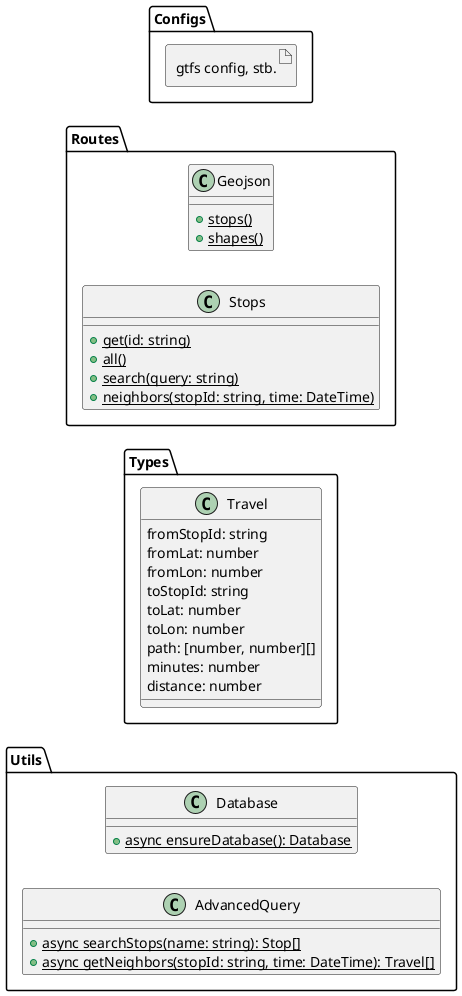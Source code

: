 @startuml class_backend

' java -jar C:\ProgramData\chocolatey\lib\plantuml\tools\plantuml.jar -picoweb

' 0 to turn off icons, default 10
' skinparam classAttributeIconSize 0

allowmixing
left to right direction

package Utils {
    class Database {
        + {static} async ensureDatabase(): Database
    }

    class AdvancedQuery {
        + {static} async searchStops(name: string): Stop[]
        + {static} async getNeighbors(stopId: string, time: DateTime): Travel[] 
    }
}

package Types {
    class Travel {
        fromStopId: string
        fromLat: number
        fromLon: number
        toStopId: string
        toLat: number
        toLon: number
        path: [number, number][]
        minutes: number
        distance: number
    }
}

package Routes {
    class Geojson {
        + {static} stops()
        + {static} shapes()
    }
    class Stops {
        + {static} get(id: string)
        + {static} all()
        + {static} search(query: string)
        + {static} neighbors(stopId: string, time: DateTime)
    }
}

package Configs {
    artifact "gtfs config, stb."
}

@enduml